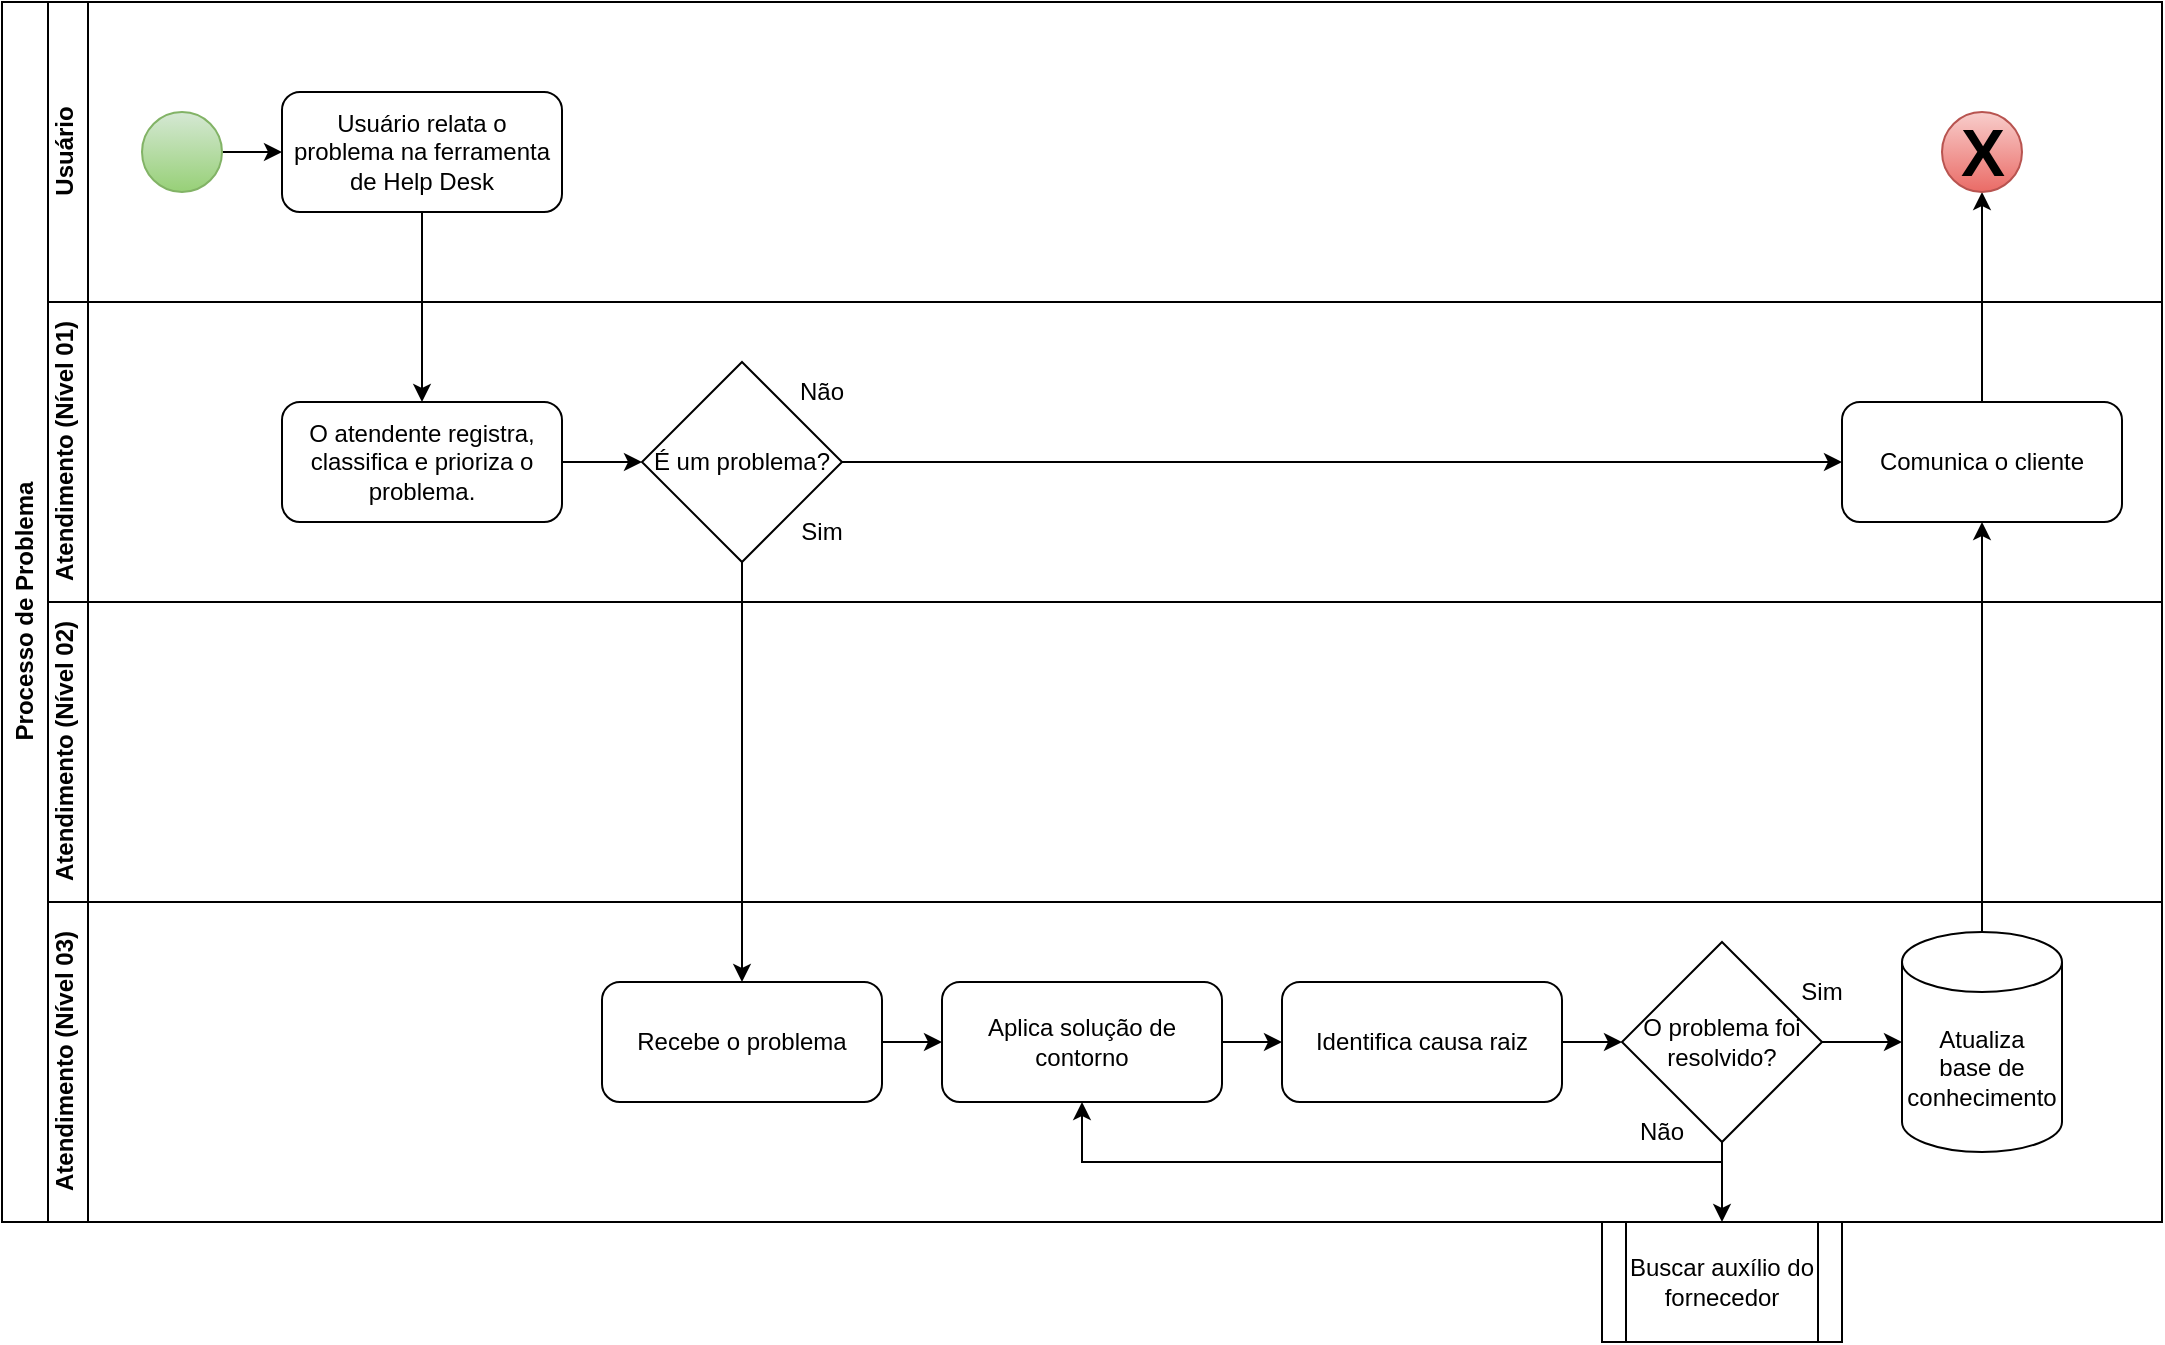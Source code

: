 <mxfile version="21.3.5" type="device">
  <diagram name="Página-1" id="sMDDuYYLzHya5sf9OJd8">
    <mxGraphModel dx="1313" dy="1845" grid="1" gridSize="10" guides="1" tooltips="1" connect="1" arrows="1" fold="1" page="1" pageScale="1" pageWidth="827" pageHeight="1169" math="0" shadow="0">
      <root>
        <mxCell id="0" />
        <mxCell id="1" parent="0" />
        <mxCell id="lXOMpd0KykhnTVvYJrXc-2" value="Usuário" style="swimlane;horizontal=0;whiteSpace=wrap;html=1;" vertex="1" parent="1">
          <mxGeometry x="60" y="-120" width="1060" height="150" as="geometry" />
        </mxCell>
        <mxCell id="lXOMpd0KykhnTVvYJrXc-3" value="Atendimento (Nível 01)" style="swimlane;horizontal=0;whiteSpace=wrap;html=1;" vertex="1" parent="1">
          <mxGeometry x="60" y="30" width="1060" height="150" as="geometry" />
        </mxCell>
        <mxCell id="lXOMpd0KykhnTVvYJrXc-4" value="Atendimento (Nível 02)" style="swimlane;horizontal=0;whiteSpace=wrap;html=1;" vertex="1" parent="1">
          <mxGeometry x="60" y="180" width="1060" height="150" as="geometry" />
        </mxCell>
        <mxCell id="lXOMpd0KykhnTVvYJrXc-5" value="Atendimento (Nível 03)" style="swimlane;horizontal=0;whiteSpace=wrap;html=1;" vertex="1" parent="1">
          <mxGeometry x="60" y="330" width="1060" height="160" as="geometry" />
        </mxCell>
        <mxCell id="lXOMpd0KykhnTVvYJrXc-7" value="Processo de Problema" style="swimlane;horizontal=0;whiteSpace=wrap;html=1;fontColor=#000000;" vertex="1" parent="1">
          <mxGeometry x="40" y="-120" width="1080" height="610" as="geometry" />
        </mxCell>
        <mxCell id="lXOMpd0KykhnTVvYJrXc-13" value="" style="edgeStyle=orthogonalEdgeStyle;rounded=0;orthogonalLoop=1;jettySize=auto;html=1;" edge="1" parent="lXOMpd0KykhnTVvYJrXc-7" source="lXOMpd0KykhnTVvYJrXc-6" target="lXOMpd0KykhnTVvYJrXc-9">
          <mxGeometry relative="1" as="geometry" />
        </mxCell>
        <mxCell id="lXOMpd0KykhnTVvYJrXc-6" value="" style="ellipse;whiteSpace=wrap;html=1;aspect=fixed;fillColor=#d5e8d4;gradientColor=#97d077;strokeColor=#82b366;" vertex="1" parent="lXOMpd0KykhnTVvYJrXc-7">
          <mxGeometry x="70" y="55" width="40" height="40" as="geometry" />
        </mxCell>
        <mxCell id="lXOMpd0KykhnTVvYJrXc-14" value="" style="edgeStyle=orthogonalEdgeStyle;rounded=0;orthogonalLoop=1;jettySize=auto;html=1;" edge="1" parent="lXOMpd0KykhnTVvYJrXc-7" source="lXOMpd0KykhnTVvYJrXc-9" target="lXOMpd0KykhnTVvYJrXc-10">
          <mxGeometry relative="1" as="geometry" />
        </mxCell>
        <mxCell id="lXOMpd0KykhnTVvYJrXc-9" value="Usuário relata o problema na ferramenta de Help Desk" style="rounded=1;whiteSpace=wrap;html=1;" vertex="1" parent="lXOMpd0KykhnTVvYJrXc-7">
          <mxGeometry x="140" y="45" width="140" height="60" as="geometry" />
        </mxCell>
        <mxCell id="lXOMpd0KykhnTVvYJrXc-15" value="" style="edgeStyle=orthogonalEdgeStyle;rounded=0;orthogonalLoop=1;jettySize=auto;html=1;" edge="1" parent="lXOMpd0KykhnTVvYJrXc-7" source="lXOMpd0KykhnTVvYJrXc-10" target="lXOMpd0KykhnTVvYJrXc-12">
          <mxGeometry relative="1" as="geometry" />
        </mxCell>
        <mxCell id="lXOMpd0KykhnTVvYJrXc-10" value="O atendente registra, classifica e prioriza o problema." style="rounded=1;whiteSpace=wrap;html=1;" vertex="1" parent="lXOMpd0KykhnTVvYJrXc-7">
          <mxGeometry x="140" y="200" width="140" height="60" as="geometry" />
        </mxCell>
        <mxCell id="lXOMpd0KykhnTVvYJrXc-17" style="edgeStyle=orthogonalEdgeStyle;rounded=0;orthogonalLoop=1;jettySize=auto;html=1;" edge="1" parent="lXOMpd0KykhnTVvYJrXc-7" source="lXOMpd0KykhnTVvYJrXc-12" target="lXOMpd0KykhnTVvYJrXc-16">
          <mxGeometry relative="1" as="geometry" />
        </mxCell>
        <mxCell id="lXOMpd0KykhnTVvYJrXc-44" style="edgeStyle=orthogonalEdgeStyle;rounded=0;orthogonalLoop=1;jettySize=auto;html=1;exitX=1;exitY=0.5;exitDx=0;exitDy=0;entryX=0;entryY=0.5;entryDx=0;entryDy=0;" edge="1" parent="lXOMpd0KykhnTVvYJrXc-7" source="lXOMpd0KykhnTVvYJrXc-12" target="lXOMpd0KykhnTVvYJrXc-37">
          <mxGeometry relative="1" as="geometry" />
        </mxCell>
        <mxCell id="lXOMpd0KykhnTVvYJrXc-12" value="É um problema?" style="rhombus;whiteSpace=wrap;html=1;" vertex="1" parent="lXOMpd0KykhnTVvYJrXc-7">
          <mxGeometry x="320" y="180" width="100" height="100" as="geometry" />
        </mxCell>
        <mxCell id="lXOMpd0KykhnTVvYJrXc-23" value="" style="edgeStyle=orthogonalEdgeStyle;rounded=0;orthogonalLoop=1;jettySize=auto;html=1;" edge="1" parent="lXOMpd0KykhnTVvYJrXc-7" source="lXOMpd0KykhnTVvYJrXc-16" target="lXOMpd0KykhnTVvYJrXc-21">
          <mxGeometry relative="1" as="geometry" />
        </mxCell>
        <mxCell id="lXOMpd0KykhnTVvYJrXc-16" value="Recebe o problema" style="rounded=1;whiteSpace=wrap;html=1;" vertex="1" parent="lXOMpd0KykhnTVvYJrXc-7">
          <mxGeometry x="300" y="490" width="140" height="60" as="geometry" />
        </mxCell>
        <mxCell id="lXOMpd0KykhnTVvYJrXc-19" value="Sim" style="text;html=1;strokeColor=none;fillColor=none;align=center;verticalAlign=middle;whiteSpace=wrap;rounded=0;" vertex="1" parent="lXOMpd0KykhnTVvYJrXc-7">
          <mxGeometry x="380" y="250" width="60" height="30" as="geometry" />
        </mxCell>
        <mxCell id="lXOMpd0KykhnTVvYJrXc-20" value="Não" style="text;html=1;strokeColor=none;fillColor=none;align=center;verticalAlign=middle;whiteSpace=wrap;rounded=0;" vertex="1" parent="lXOMpd0KykhnTVvYJrXc-7">
          <mxGeometry x="380" y="180" width="60" height="30" as="geometry" />
        </mxCell>
        <mxCell id="lXOMpd0KykhnTVvYJrXc-24" value="" style="edgeStyle=orthogonalEdgeStyle;rounded=0;orthogonalLoop=1;jettySize=auto;html=1;" edge="1" parent="lXOMpd0KykhnTVvYJrXc-7" source="lXOMpd0KykhnTVvYJrXc-21" target="lXOMpd0KykhnTVvYJrXc-22">
          <mxGeometry relative="1" as="geometry" />
        </mxCell>
        <mxCell id="lXOMpd0KykhnTVvYJrXc-21" value="Aplica solução de contorno" style="rounded=1;whiteSpace=wrap;html=1;" vertex="1" parent="lXOMpd0KykhnTVvYJrXc-7">
          <mxGeometry x="470" y="490" width="140" height="60" as="geometry" />
        </mxCell>
        <mxCell id="lXOMpd0KykhnTVvYJrXc-31" style="edgeStyle=orthogonalEdgeStyle;rounded=0;orthogonalLoop=1;jettySize=auto;html=1;exitX=1;exitY=0.5;exitDx=0;exitDy=0;entryX=0;entryY=0.5;entryDx=0;entryDy=0;" edge="1" parent="lXOMpd0KykhnTVvYJrXc-7" source="lXOMpd0KykhnTVvYJrXc-22" target="lXOMpd0KykhnTVvYJrXc-26">
          <mxGeometry relative="1" as="geometry" />
        </mxCell>
        <mxCell id="lXOMpd0KykhnTVvYJrXc-22" value="Identifica causa raiz" style="rounded=1;whiteSpace=wrap;html=1;" vertex="1" parent="lXOMpd0KykhnTVvYJrXc-7">
          <mxGeometry x="640" y="490" width="140" height="60" as="geometry" />
        </mxCell>
        <mxCell id="lXOMpd0KykhnTVvYJrXc-35" style="edgeStyle=orthogonalEdgeStyle;rounded=0;orthogonalLoop=1;jettySize=auto;html=1;exitX=1;exitY=0.5;exitDx=0;exitDy=0;entryX=0;entryY=0.5;entryDx=0;entryDy=0;entryPerimeter=0;" edge="1" parent="lXOMpd0KykhnTVvYJrXc-7" source="lXOMpd0KykhnTVvYJrXc-26" target="lXOMpd0KykhnTVvYJrXc-34">
          <mxGeometry relative="1" as="geometry" />
        </mxCell>
        <mxCell id="lXOMpd0KykhnTVvYJrXc-46" style="edgeStyle=orthogonalEdgeStyle;rounded=0;orthogonalLoop=1;jettySize=auto;html=1;entryX=0.5;entryY=1;entryDx=0;entryDy=0;" edge="1" parent="lXOMpd0KykhnTVvYJrXc-7" source="lXOMpd0KykhnTVvYJrXc-26" target="lXOMpd0KykhnTVvYJrXc-21">
          <mxGeometry relative="1" as="geometry">
            <Array as="points">
              <mxPoint x="860" y="580" />
              <mxPoint x="540" y="580" />
            </Array>
          </mxGeometry>
        </mxCell>
        <mxCell id="lXOMpd0KykhnTVvYJrXc-26" value="O problema foi resolvido?" style="rhombus;whiteSpace=wrap;html=1;" vertex="1" parent="lXOMpd0KykhnTVvYJrXc-7">
          <mxGeometry x="810" y="470" width="100" height="100" as="geometry" />
        </mxCell>
        <mxCell id="lXOMpd0KykhnTVvYJrXc-27" value="Sim" style="text;html=1;strokeColor=none;fillColor=none;align=center;verticalAlign=middle;whiteSpace=wrap;rounded=0;" vertex="1" parent="lXOMpd0KykhnTVvYJrXc-7">
          <mxGeometry x="880" y="480" width="60" height="30" as="geometry" />
        </mxCell>
        <mxCell id="lXOMpd0KykhnTVvYJrXc-28" value="Não" style="text;html=1;strokeColor=none;fillColor=none;align=center;verticalAlign=middle;whiteSpace=wrap;rounded=0;" vertex="1" parent="lXOMpd0KykhnTVvYJrXc-7">
          <mxGeometry x="800" y="550" width="60" height="30" as="geometry" />
        </mxCell>
        <mxCell id="lXOMpd0KykhnTVvYJrXc-38" style="edgeStyle=orthogonalEdgeStyle;rounded=0;orthogonalLoop=1;jettySize=auto;html=1;exitX=0.5;exitY=0;exitDx=0;exitDy=0;exitPerimeter=0;" edge="1" parent="lXOMpd0KykhnTVvYJrXc-7" source="lXOMpd0KykhnTVvYJrXc-34" target="lXOMpd0KykhnTVvYJrXc-37">
          <mxGeometry relative="1" as="geometry" />
        </mxCell>
        <mxCell id="lXOMpd0KykhnTVvYJrXc-34" value="Atualiza &lt;br&gt;base de conhecimento" style="shape=cylinder3;whiteSpace=wrap;html=1;boundedLbl=1;backgroundOutline=1;size=15;" vertex="1" parent="lXOMpd0KykhnTVvYJrXc-7">
          <mxGeometry x="950" y="465" width="80" height="110" as="geometry" />
        </mxCell>
        <mxCell id="lXOMpd0KykhnTVvYJrXc-40" style="edgeStyle=orthogonalEdgeStyle;rounded=0;orthogonalLoop=1;jettySize=auto;html=1;exitX=0.5;exitY=0;exitDx=0;exitDy=0;entryX=0.5;entryY=1;entryDx=0;entryDy=0;" edge="1" parent="lXOMpd0KykhnTVvYJrXc-7" source="lXOMpd0KykhnTVvYJrXc-37" target="lXOMpd0KykhnTVvYJrXc-39">
          <mxGeometry relative="1" as="geometry" />
        </mxCell>
        <mxCell id="lXOMpd0KykhnTVvYJrXc-37" value="Comunica o cliente" style="rounded=1;whiteSpace=wrap;html=1;" vertex="1" parent="lXOMpd0KykhnTVvYJrXc-7">
          <mxGeometry x="920" y="200" width="140" height="60" as="geometry" />
        </mxCell>
        <mxCell id="lXOMpd0KykhnTVvYJrXc-39" value="" style="ellipse;whiteSpace=wrap;html=1;aspect=fixed;fillColor=#f8cecc;gradientColor=#ea6b66;strokeColor=#b85450;" vertex="1" parent="lXOMpd0KykhnTVvYJrXc-7">
          <mxGeometry x="970" y="55" width="40" height="40" as="geometry" />
        </mxCell>
        <mxCell id="lXOMpd0KykhnTVvYJrXc-42" value="X" style="text;html=1;align=center;verticalAlign=middle;resizable=0;points=[];autosize=1;fontStyle=1;fontSize=33;fontColor=#000000;" vertex="1" parent="lXOMpd0KykhnTVvYJrXc-7">
          <mxGeometry x="965" y="50" width="50" height="50" as="geometry" />
        </mxCell>
        <mxCell id="lXOMpd0KykhnTVvYJrXc-32" value="Buscar auxílio do fornecedor" style="shape=process;whiteSpace=wrap;html=1;backgroundOutline=1;" vertex="1" parent="1">
          <mxGeometry x="840" y="490" width="120" height="60" as="geometry" />
        </mxCell>
        <mxCell id="lXOMpd0KykhnTVvYJrXc-33" style="edgeStyle=orthogonalEdgeStyle;rounded=0;orthogonalLoop=1;jettySize=auto;html=1;exitX=0.5;exitY=1;exitDx=0;exitDy=0;entryX=0.5;entryY=0;entryDx=0;entryDy=0;" edge="1" parent="1" source="lXOMpd0KykhnTVvYJrXc-26" target="lXOMpd0KykhnTVvYJrXc-32">
          <mxGeometry relative="1" as="geometry" />
        </mxCell>
      </root>
    </mxGraphModel>
  </diagram>
</mxfile>
